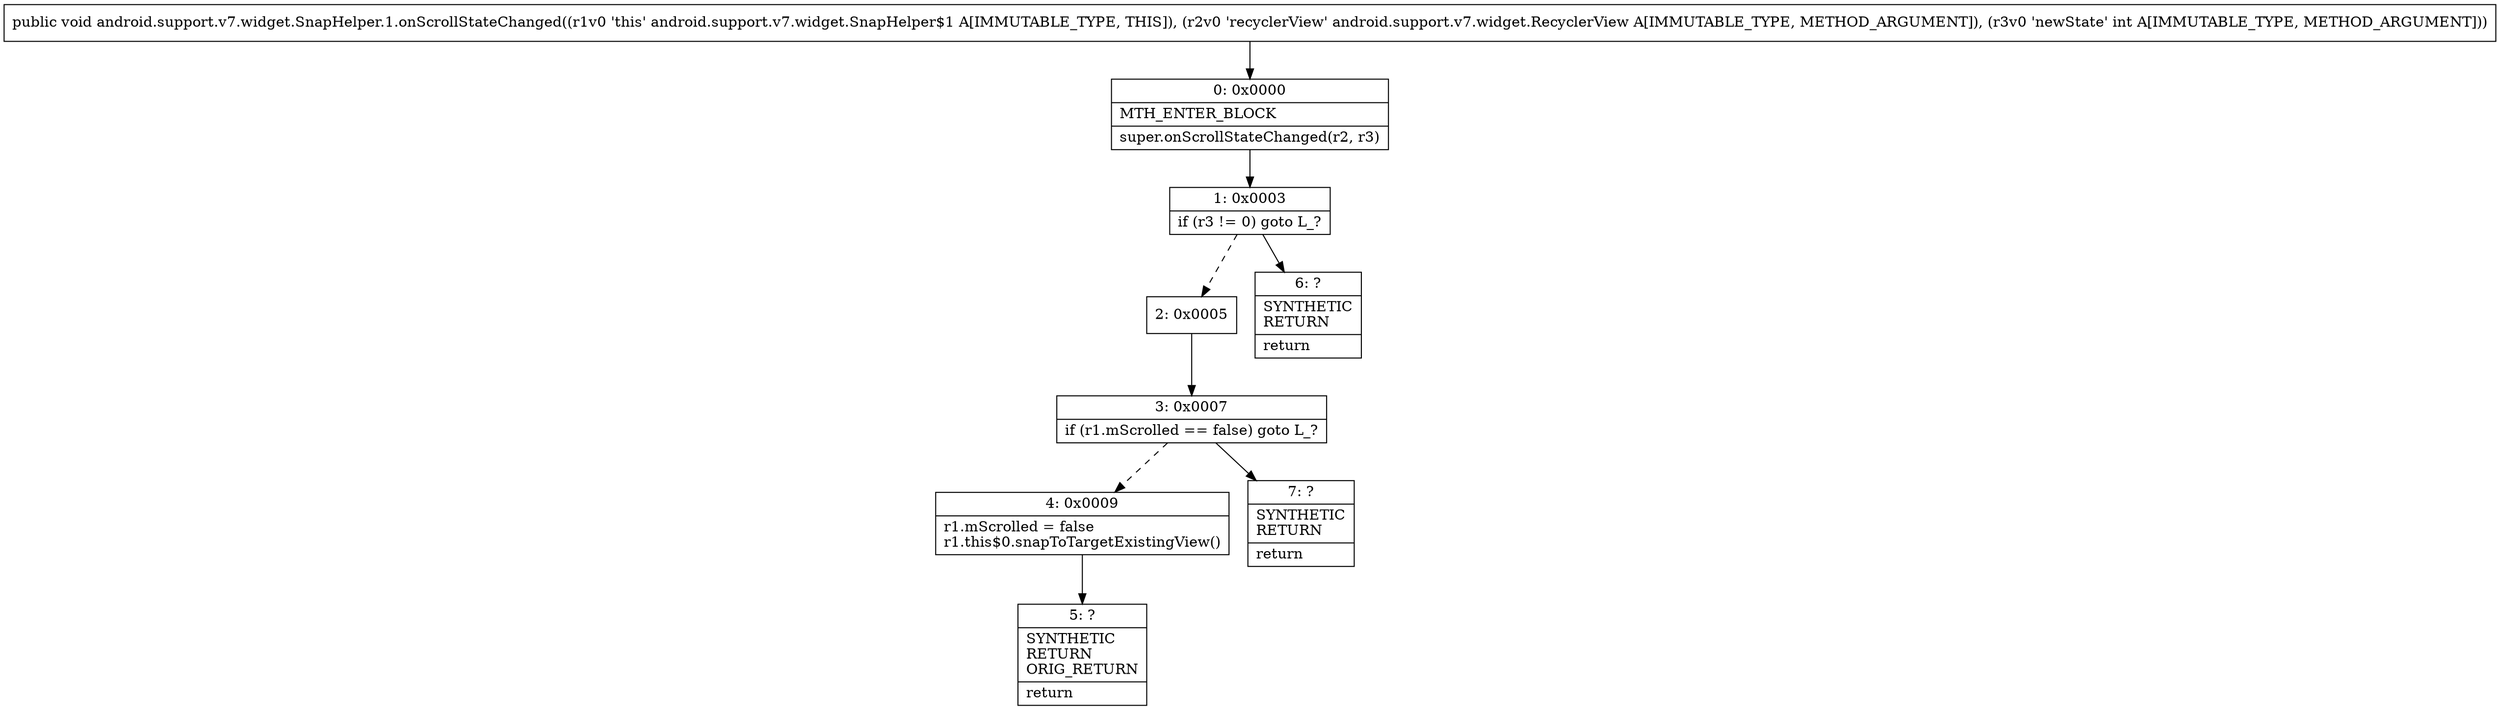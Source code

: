 digraph "CFG forandroid.support.v7.widget.SnapHelper.1.onScrollStateChanged(Landroid\/support\/v7\/widget\/RecyclerView;I)V" {
Node_0 [shape=record,label="{0\:\ 0x0000|MTH_ENTER_BLOCK\l|super.onScrollStateChanged(r2, r3)\l}"];
Node_1 [shape=record,label="{1\:\ 0x0003|if (r3 != 0) goto L_?\l}"];
Node_2 [shape=record,label="{2\:\ 0x0005}"];
Node_3 [shape=record,label="{3\:\ 0x0007|if (r1.mScrolled == false) goto L_?\l}"];
Node_4 [shape=record,label="{4\:\ 0x0009|r1.mScrolled = false\lr1.this$0.snapToTargetExistingView()\l}"];
Node_5 [shape=record,label="{5\:\ ?|SYNTHETIC\lRETURN\lORIG_RETURN\l|return\l}"];
Node_6 [shape=record,label="{6\:\ ?|SYNTHETIC\lRETURN\l|return\l}"];
Node_7 [shape=record,label="{7\:\ ?|SYNTHETIC\lRETURN\l|return\l}"];
MethodNode[shape=record,label="{public void android.support.v7.widget.SnapHelper.1.onScrollStateChanged((r1v0 'this' android.support.v7.widget.SnapHelper$1 A[IMMUTABLE_TYPE, THIS]), (r2v0 'recyclerView' android.support.v7.widget.RecyclerView A[IMMUTABLE_TYPE, METHOD_ARGUMENT]), (r3v0 'newState' int A[IMMUTABLE_TYPE, METHOD_ARGUMENT])) }"];
MethodNode -> Node_0;
Node_0 -> Node_1;
Node_1 -> Node_2[style=dashed];
Node_1 -> Node_6;
Node_2 -> Node_3;
Node_3 -> Node_4[style=dashed];
Node_3 -> Node_7;
Node_4 -> Node_5;
}

